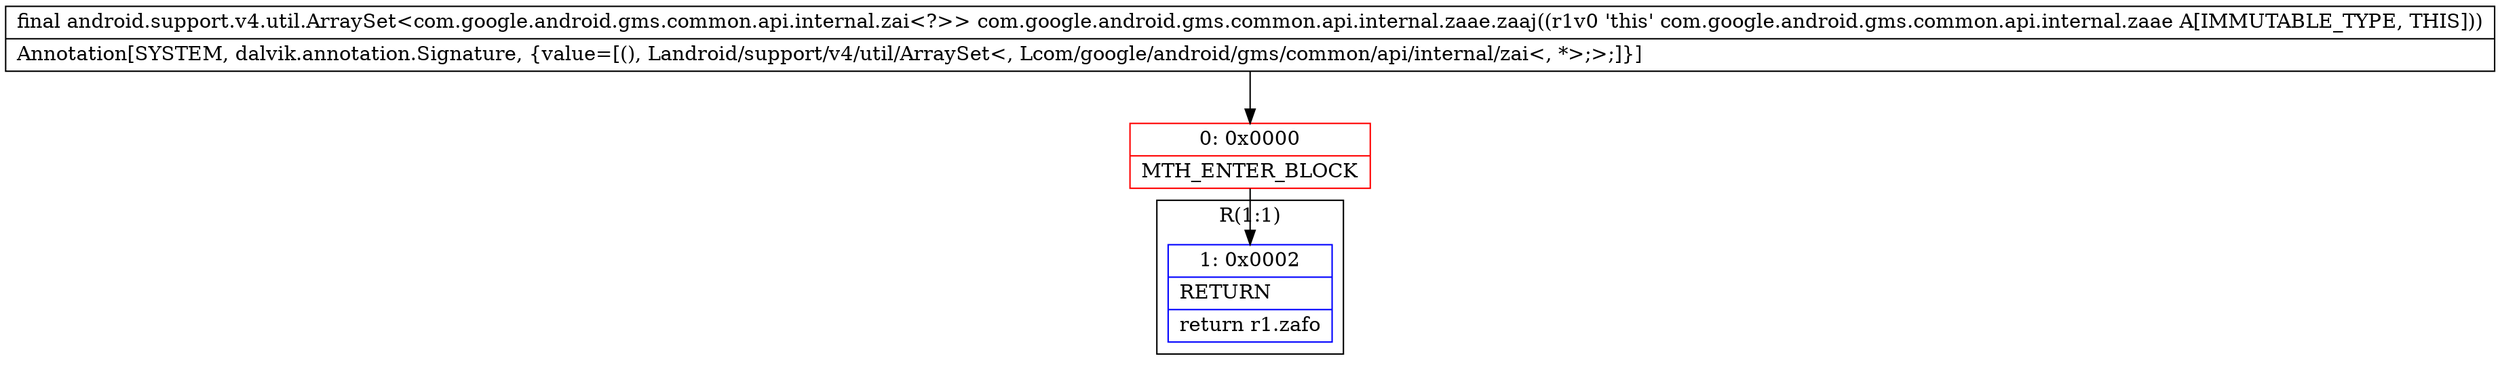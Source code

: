 digraph "CFG forcom.google.android.gms.common.api.internal.zaae.zaaj()Landroid\/support\/v4\/util\/ArraySet;" {
subgraph cluster_Region_1231470907 {
label = "R(1:1)";
node [shape=record,color=blue];
Node_1 [shape=record,label="{1\:\ 0x0002|RETURN\l|return r1.zafo\l}"];
}
Node_0 [shape=record,color=red,label="{0\:\ 0x0000|MTH_ENTER_BLOCK\l}"];
MethodNode[shape=record,label="{final android.support.v4.util.ArraySet\<com.google.android.gms.common.api.internal.zai\<?\>\> com.google.android.gms.common.api.internal.zaae.zaaj((r1v0 'this' com.google.android.gms.common.api.internal.zaae A[IMMUTABLE_TYPE, THIS]))  | Annotation[SYSTEM, dalvik.annotation.Signature, \{value=[(), Landroid\/support\/v4\/util\/ArraySet\<, Lcom\/google\/android\/gms\/common\/api\/internal\/zai\<, *\>;\>;]\}]\l}"];
MethodNode -> Node_0;
Node_0 -> Node_1;
}


